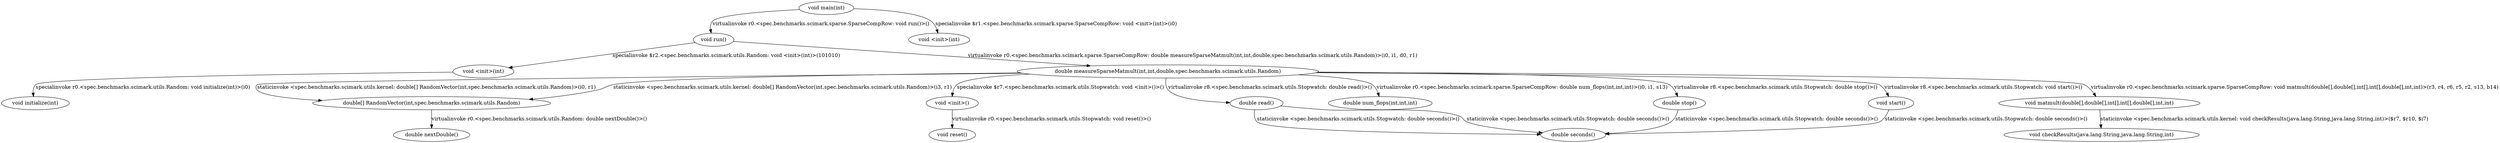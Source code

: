 digraph g {
16[label="void initialize(int)"]
7[label="double stop()"]
11[label="double[] RandomVector(int,spec.benchmarks.scimark.utils.Random)"]
10[label="void <init>()"]
2[label="void run()"]
1[label="void <init>(int)"]
5[label="double read()"]
6[label="double num_flops(int,int,int)"]
12[label="double nextDouble()"]
0[label="void main(int)"]
14[label="double seconds()"]
9[label="void start()"]
15[label="void checkResults(java.lang.String,java.lang.String,int)"]
13[label="void reset()"]
3[label="void <init>(int)"]
4[label="double measureSparseMatmult(int,int,double,spec.benchmarks.scimark.utils.Random)"]
8[label="void matmult(double[],double[],int[],int[],double[],int,int)"]
0->1[label="specialinvoke $r1.<spec.benchmarks.scimark.sparse.SparseCompRow: void <init>(int)>(i0)"]
0->2[label="virtualinvoke r0.<spec.benchmarks.scimark.sparse.SparseCompRow: void run()>()"]
2->3[label="specialinvoke $r2.<spec.benchmarks.scimark.utils.Random: void <init>(int)>(101010)"]
2->4[label="virtualinvoke r0.<spec.benchmarks.scimark.sparse.SparseCompRow: double measureSparseMatmult(int,int,double,spec.benchmarks.scimark.utils.Random)>(i0, i1, d0, r1)"]
4->5[label="virtualinvoke r8.<spec.benchmarks.scimark.utils.Stopwatch: double read()>()"]
4->6[label="virtualinvoke r0.<spec.benchmarks.scimark.sparse.SparseCompRow: double num_flops(int,int,int)>(i0, i1, s13)"]
5->14[label="staticinvoke <spec.benchmarks.scimark.utils.Stopwatch: double seconds()>()"]
5->14[label="staticinvoke <spec.benchmarks.scimark.utils.Stopwatch: double seconds()>()"]
4->7[label="virtualinvoke r8.<spec.benchmarks.scimark.utils.Stopwatch: double stop()>()"]
4->8[label="virtualinvoke r0.<spec.benchmarks.scimark.sparse.SparseCompRow: void matmult(double[],double[],int[],int[],double[],int,int)>(r3, r4, r6, r5, r2, s13, b14)"]
11->12[label="virtualinvoke r0.<spec.benchmarks.scimark.utils.Random: double nextDouble()>()"]
4->9[label="virtualinvoke r8.<spec.benchmarks.scimark.utils.Stopwatch: void start()>()"]
10->13[label="virtualinvoke r0.<spec.benchmarks.scimark.utils.Stopwatch: void reset()>()"]
3->16[label="specialinvoke r0.<spec.benchmarks.scimark.utils.Random: void initialize(int)>(i0)"]
8->15[label="staticinvoke <spec.benchmarks.scimark.utils.kernel: void checkResults(java.lang.String,java.lang.String,int)>($r7, $r10, $i7)"]
4->10[label="specialinvoke $r7.<spec.benchmarks.scimark.utils.Stopwatch: void <init>()>()"]
4->11[label="staticinvoke <spec.benchmarks.scimark.utils.kernel: double[] RandomVector(int,spec.benchmarks.scimark.utils.Random)>(i3, r1)"]
4->11[label="staticinvoke <spec.benchmarks.scimark.utils.kernel: double[] RandomVector(int,spec.benchmarks.scimark.utils.Random)>(i0, r1)"]
9->14[label="staticinvoke <spec.benchmarks.scimark.utils.Stopwatch: double seconds()>()"]
7->14[label="staticinvoke <spec.benchmarks.scimark.utils.Stopwatch: double seconds()>()"]
}